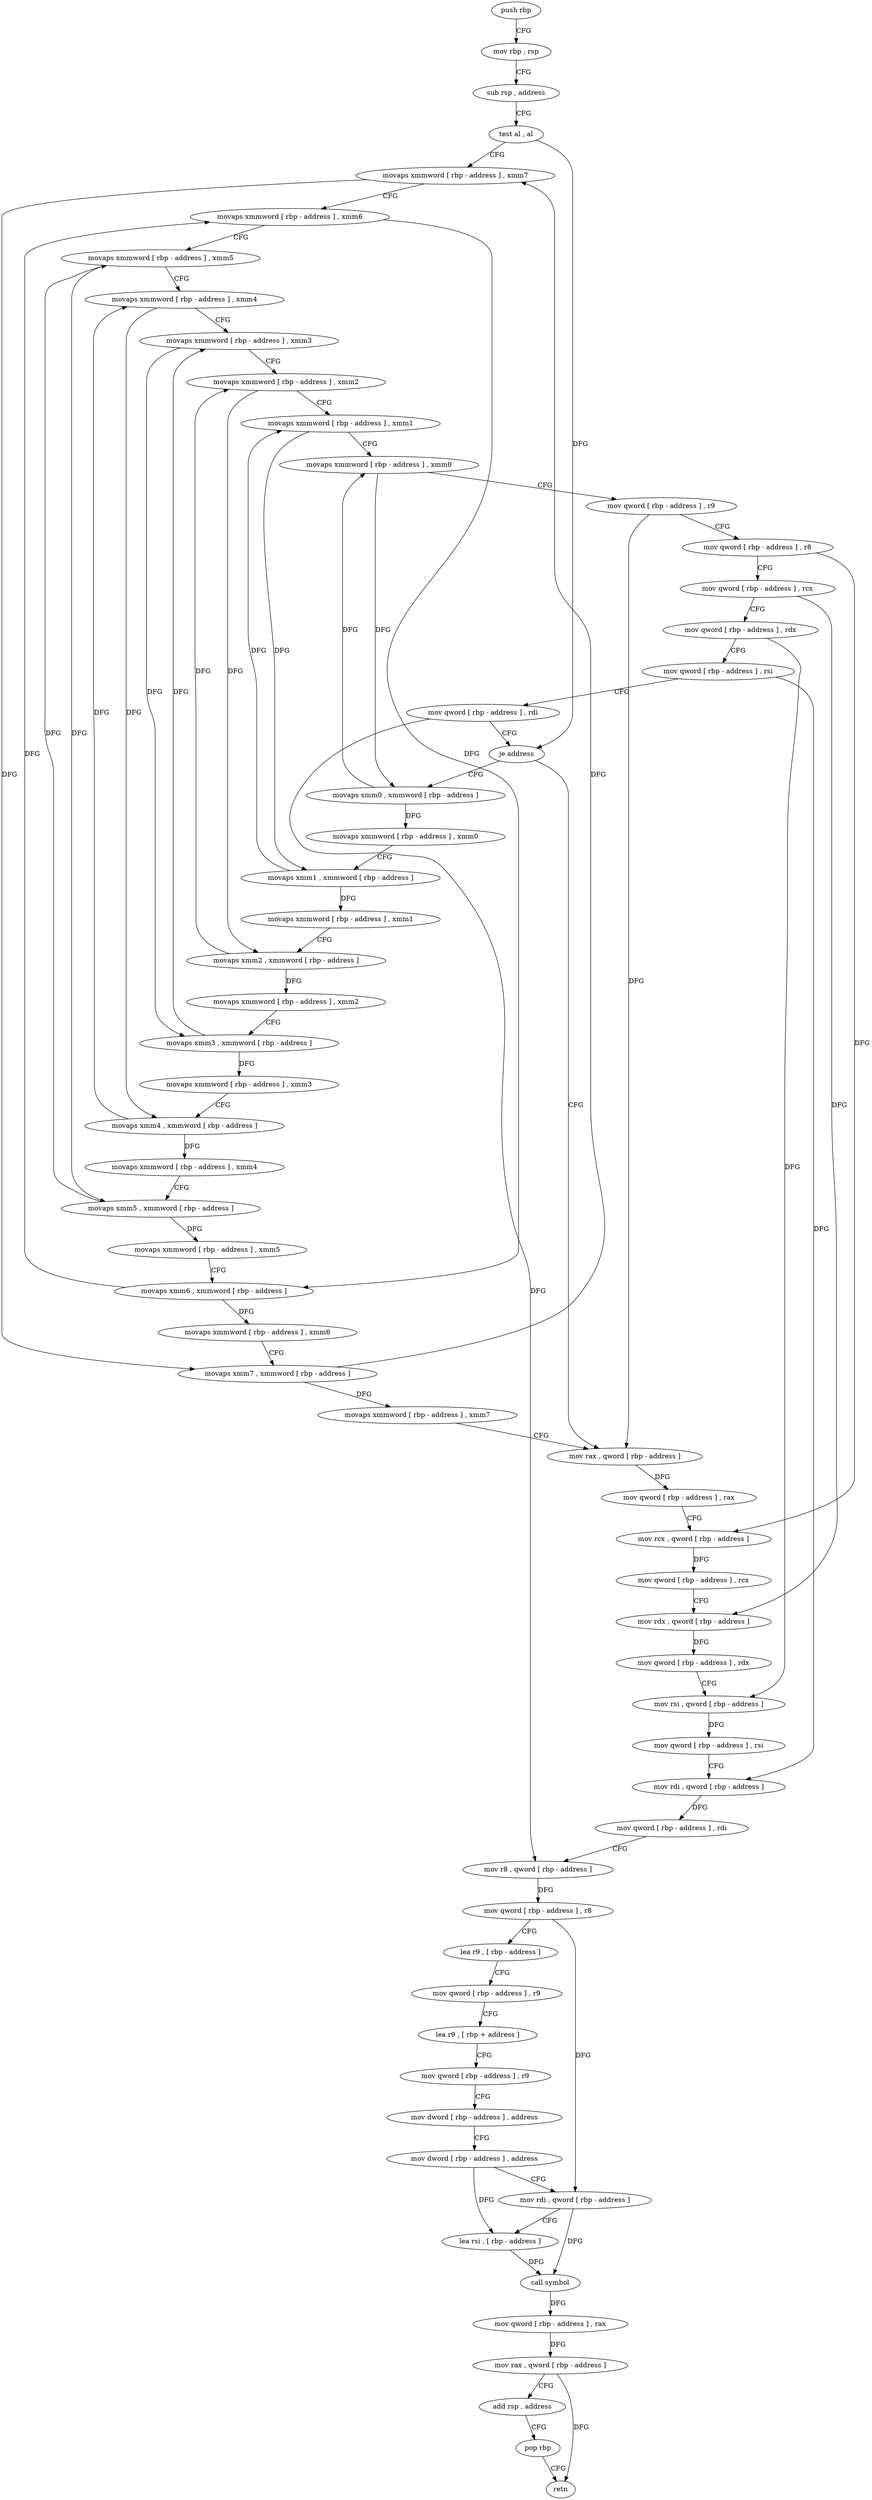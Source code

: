 digraph "func" {
"4283376" [label = "push rbp" ]
"4283377" [label = "mov rbp , rsp" ]
"4283380" [label = "sub rsp , address" ]
"4283387" [label = "test al , al" ]
"4283389" [label = "movaps xmmword [ rbp - address ] , xmm7" ]
"4283396" [label = "movaps xmmword [ rbp - address ] , xmm6" ]
"4283403" [label = "movaps xmmword [ rbp - address ] , xmm5" ]
"4283410" [label = "movaps xmmword [ rbp - address ] , xmm4" ]
"4283417" [label = "movaps xmmword [ rbp - address ] , xmm3" ]
"4283424" [label = "movaps xmmword [ rbp - address ] , xmm2" ]
"4283431" [label = "movaps xmmword [ rbp - address ] , xmm1" ]
"4283438" [label = "movaps xmmword [ rbp - address ] , xmm0" ]
"4283445" [label = "mov qword [ rbp - address ] , r9" ]
"4283452" [label = "mov qword [ rbp - address ] , r8" ]
"4283459" [label = "mov qword [ rbp - address ] , rcx" ]
"4283466" [label = "mov qword [ rbp - address ] , rdx" ]
"4283473" [label = "mov qword [ rbp - address ] , rsi" ]
"4283480" [label = "mov qword [ rbp - address ] , rdi" ]
"4283487" [label = "je address" ]
"4283590" [label = "mov rax , qword [ rbp - address ]" ]
"4283493" [label = "movaps xmm0 , xmmword [ rbp - address ]" ]
"4283597" [label = "mov qword [ rbp - address ] , rax" ]
"4283604" [label = "mov rcx , qword [ rbp - address ]" ]
"4283611" [label = "mov qword [ rbp - address ] , rcx" ]
"4283618" [label = "mov rdx , qword [ rbp - address ]" ]
"4283625" [label = "mov qword [ rbp - address ] , rdx" ]
"4283632" [label = "mov rsi , qword [ rbp - address ]" ]
"4283639" [label = "mov qword [ rbp - address ] , rsi" ]
"4283646" [label = "mov rdi , qword [ rbp - address ]" ]
"4283653" [label = "mov qword [ rbp - address ] , rdi" ]
"4283660" [label = "mov r8 , qword [ rbp - address ]" ]
"4283667" [label = "mov qword [ rbp - address ] , r8" ]
"4283671" [label = "lea r9 , [ rbp - address ]" ]
"4283678" [label = "mov qword [ rbp - address ] , r9" ]
"4283682" [label = "lea r9 , [ rbp + address ]" ]
"4283686" [label = "mov qword [ rbp - address ] , r9" ]
"4283690" [label = "mov dword [ rbp - address ] , address" ]
"4283697" [label = "mov dword [ rbp - address ] , address" ]
"4283704" [label = "mov rdi , qword [ rbp - address ]" ]
"4283708" [label = "lea rsi , [ rbp - address ]" ]
"4283712" [label = "call symbol" ]
"4283717" [label = "mov qword [ rbp - address ] , rax" ]
"4283721" [label = "mov rax , qword [ rbp - address ]" ]
"4283725" [label = "add rsp , address" ]
"4283732" [label = "pop rbp" ]
"4283733" [label = "retn" ]
"4283500" [label = "movaps xmmword [ rbp - address ] , xmm0" ]
"4283507" [label = "movaps xmm1 , xmmword [ rbp - address ]" ]
"4283514" [label = "movaps xmmword [ rbp - address ] , xmm1" ]
"4283521" [label = "movaps xmm2 , xmmword [ rbp - address ]" ]
"4283528" [label = "movaps xmmword [ rbp - address ] , xmm2" ]
"4283535" [label = "movaps xmm3 , xmmword [ rbp - address ]" ]
"4283542" [label = "movaps xmmword [ rbp - address ] , xmm3" ]
"4283546" [label = "movaps xmm4 , xmmword [ rbp - address ]" ]
"4283553" [label = "movaps xmmword [ rbp - address ] , xmm4" ]
"4283557" [label = "movaps xmm5 , xmmword [ rbp - address ]" ]
"4283564" [label = "movaps xmmword [ rbp - address ] , xmm5" ]
"4283568" [label = "movaps xmm6 , xmmword [ rbp - address ]" ]
"4283575" [label = "movaps xmmword [ rbp - address ] , xmm6" ]
"4283579" [label = "movaps xmm7 , xmmword [ rbp - address ]" ]
"4283586" [label = "movaps xmmword [ rbp - address ] , xmm7" ]
"4283376" -> "4283377" [ label = "CFG" ]
"4283377" -> "4283380" [ label = "CFG" ]
"4283380" -> "4283387" [ label = "CFG" ]
"4283387" -> "4283389" [ label = "CFG" ]
"4283387" -> "4283487" [ label = "DFG" ]
"4283389" -> "4283396" [ label = "CFG" ]
"4283389" -> "4283579" [ label = "DFG" ]
"4283396" -> "4283403" [ label = "CFG" ]
"4283396" -> "4283568" [ label = "DFG" ]
"4283403" -> "4283410" [ label = "CFG" ]
"4283403" -> "4283557" [ label = "DFG" ]
"4283410" -> "4283417" [ label = "CFG" ]
"4283410" -> "4283546" [ label = "DFG" ]
"4283417" -> "4283424" [ label = "CFG" ]
"4283417" -> "4283535" [ label = "DFG" ]
"4283424" -> "4283431" [ label = "CFG" ]
"4283424" -> "4283521" [ label = "DFG" ]
"4283431" -> "4283438" [ label = "CFG" ]
"4283431" -> "4283507" [ label = "DFG" ]
"4283438" -> "4283445" [ label = "CFG" ]
"4283438" -> "4283493" [ label = "DFG" ]
"4283445" -> "4283452" [ label = "CFG" ]
"4283445" -> "4283590" [ label = "DFG" ]
"4283452" -> "4283459" [ label = "CFG" ]
"4283452" -> "4283604" [ label = "DFG" ]
"4283459" -> "4283466" [ label = "CFG" ]
"4283459" -> "4283618" [ label = "DFG" ]
"4283466" -> "4283473" [ label = "CFG" ]
"4283466" -> "4283632" [ label = "DFG" ]
"4283473" -> "4283480" [ label = "CFG" ]
"4283473" -> "4283646" [ label = "DFG" ]
"4283480" -> "4283487" [ label = "CFG" ]
"4283480" -> "4283660" [ label = "DFG" ]
"4283487" -> "4283590" [ label = "CFG" ]
"4283487" -> "4283493" [ label = "CFG" ]
"4283590" -> "4283597" [ label = "DFG" ]
"4283493" -> "4283500" [ label = "DFG" ]
"4283493" -> "4283438" [ label = "DFG" ]
"4283597" -> "4283604" [ label = "CFG" ]
"4283604" -> "4283611" [ label = "DFG" ]
"4283611" -> "4283618" [ label = "CFG" ]
"4283618" -> "4283625" [ label = "DFG" ]
"4283625" -> "4283632" [ label = "CFG" ]
"4283632" -> "4283639" [ label = "DFG" ]
"4283639" -> "4283646" [ label = "CFG" ]
"4283646" -> "4283653" [ label = "DFG" ]
"4283653" -> "4283660" [ label = "CFG" ]
"4283660" -> "4283667" [ label = "DFG" ]
"4283667" -> "4283671" [ label = "CFG" ]
"4283667" -> "4283704" [ label = "DFG" ]
"4283671" -> "4283678" [ label = "CFG" ]
"4283678" -> "4283682" [ label = "CFG" ]
"4283682" -> "4283686" [ label = "CFG" ]
"4283686" -> "4283690" [ label = "CFG" ]
"4283690" -> "4283697" [ label = "CFG" ]
"4283697" -> "4283704" [ label = "CFG" ]
"4283697" -> "4283708" [ label = "DFG" ]
"4283704" -> "4283708" [ label = "CFG" ]
"4283704" -> "4283712" [ label = "DFG" ]
"4283708" -> "4283712" [ label = "DFG" ]
"4283712" -> "4283717" [ label = "DFG" ]
"4283717" -> "4283721" [ label = "DFG" ]
"4283721" -> "4283725" [ label = "CFG" ]
"4283721" -> "4283733" [ label = "DFG" ]
"4283725" -> "4283732" [ label = "CFG" ]
"4283732" -> "4283733" [ label = "CFG" ]
"4283500" -> "4283507" [ label = "CFG" ]
"4283507" -> "4283514" [ label = "DFG" ]
"4283507" -> "4283431" [ label = "DFG" ]
"4283514" -> "4283521" [ label = "CFG" ]
"4283521" -> "4283528" [ label = "DFG" ]
"4283521" -> "4283424" [ label = "DFG" ]
"4283528" -> "4283535" [ label = "CFG" ]
"4283535" -> "4283542" [ label = "DFG" ]
"4283535" -> "4283417" [ label = "DFG" ]
"4283542" -> "4283546" [ label = "CFG" ]
"4283546" -> "4283553" [ label = "DFG" ]
"4283546" -> "4283410" [ label = "DFG" ]
"4283553" -> "4283557" [ label = "CFG" ]
"4283557" -> "4283564" [ label = "DFG" ]
"4283557" -> "4283403" [ label = "DFG" ]
"4283564" -> "4283568" [ label = "CFG" ]
"4283568" -> "4283575" [ label = "DFG" ]
"4283568" -> "4283396" [ label = "DFG" ]
"4283575" -> "4283579" [ label = "CFG" ]
"4283579" -> "4283586" [ label = "DFG" ]
"4283579" -> "4283389" [ label = "DFG" ]
"4283586" -> "4283590" [ label = "CFG" ]
}
